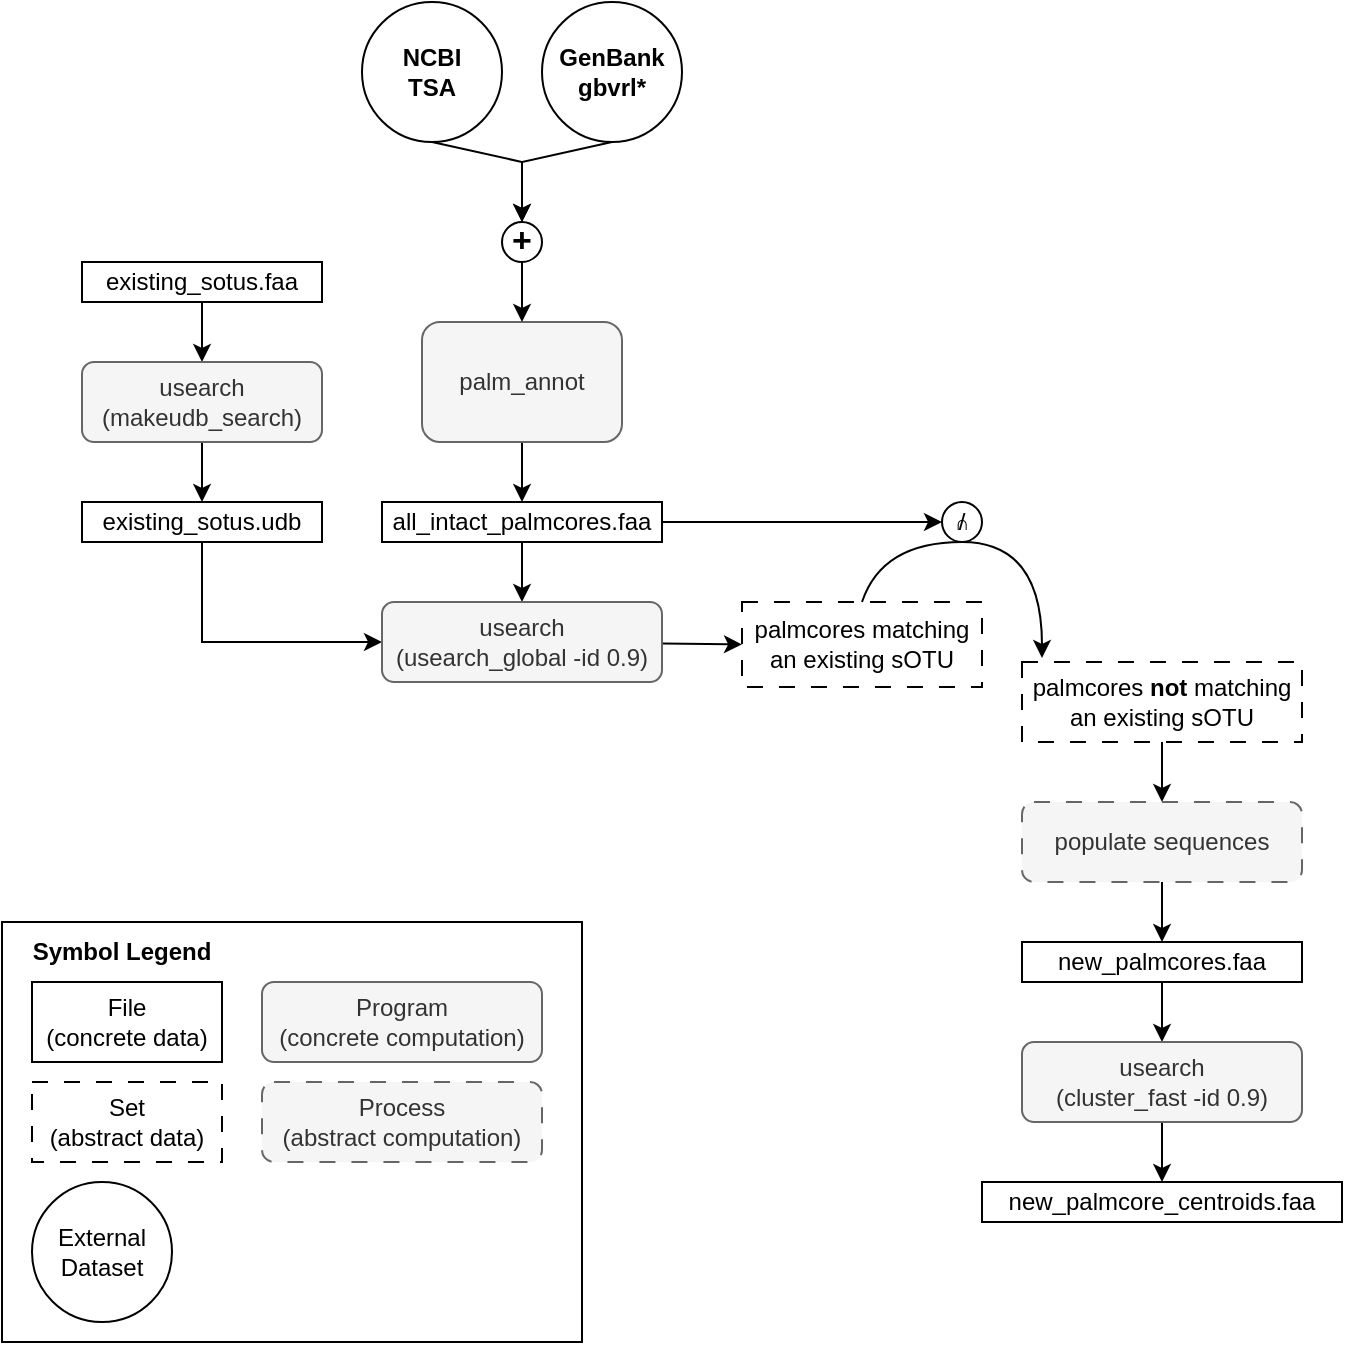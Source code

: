 <mxfile version="24.7.5">
  <diagram name="Page-1" id="xePpAwtWUjEFdL4y1r4D">
    <mxGraphModel dx="397" dy="383" grid="1" gridSize="10" guides="1" tooltips="1" connect="1" arrows="1" fold="1" page="1" pageScale="1" pageWidth="850" pageHeight="1100" math="0" shadow="0">
      <root>
        <mxCell id="0" />
        <mxCell id="1" parent="0" />
        <mxCell id="pcEnY2RNjyqCKXGkyiXo-41" value="" style="rounded=0;whiteSpace=wrap;html=1;" vertex="1" parent="1">
          <mxGeometry x="40" y="590" width="290" height="210" as="geometry" />
        </mxCell>
        <mxCell id="pcEnY2RNjyqCKXGkyiXo-20" style="edgeStyle=none;rounded=0;orthogonalLoop=1;jettySize=auto;html=1;exitX=0.5;exitY=1;exitDx=0;exitDy=0;entryX=0.5;entryY=0;entryDx=0;entryDy=0;" edge="1" parent="1" source="pcEnY2RNjyqCKXGkyiXo-3" target="pcEnY2RNjyqCKXGkyiXo-6">
          <mxGeometry relative="1" as="geometry">
            <Array as="points">
              <mxPoint x="300" y="210" />
            </Array>
          </mxGeometry>
        </mxCell>
        <mxCell id="pcEnY2RNjyqCKXGkyiXo-3" value="&lt;div&gt;&lt;b&gt;NCBI&lt;/b&gt;&lt;/div&gt;&lt;div&gt;&lt;b&gt;TSA&lt;br&gt;&lt;/b&gt;&lt;/div&gt;" style="ellipse;whiteSpace=wrap;html=1;aspect=fixed;" vertex="1" parent="1">
          <mxGeometry x="220" y="130" width="70" height="70" as="geometry" />
        </mxCell>
        <mxCell id="pcEnY2RNjyqCKXGkyiXo-21" style="edgeStyle=none;rounded=0;orthogonalLoop=1;jettySize=auto;html=1;exitX=0.5;exitY=1;exitDx=0;exitDy=0;" edge="1" parent="1" source="pcEnY2RNjyqCKXGkyiXo-4">
          <mxGeometry relative="1" as="geometry">
            <mxPoint x="300" y="240" as="targetPoint" />
            <Array as="points">
              <mxPoint x="300" y="210" />
            </Array>
          </mxGeometry>
        </mxCell>
        <mxCell id="pcEnY2RNjyqCKXGkyiXo-4" value="&lt;div&gt;&lt;b&gt;GenBank&lt;/b&gt;&lt;/div&gt;&lt;div&gt;&lt;b&gt;gbvrl*&lt;br&gt;&lt;/b&gt;&lt;/div&gt;" style="ellipse;whiteSpace=wrap;html=1;aspect=fixed;" vertex="1" parent="1">
          <mxGeometry x="310" y="130" width="70" height="70" as="geometry" />
        </mxCell>
        <mxCell id="pcEnY2RNjyqCKXGkyiXo-24" style="edgeStyle=none;rounded=0;orthogonalLoop=1;jettySize=auto;html=1;entryX=0.5;entryY=0;entryDx=0;entryDy=0;" edge="1" parent="1" source="pcEnY2RNjyqCKXGkyiXo-5" target="pcEnY2RNjyqCKXGkyiXo-23">
          <mxGeometry relative="1" as="geometry" />
        </mxCell>
        <mxCell id="pcEnY2RNjyqCKXGkyiXo-5" value="palm_annot" style="rounded=1;whiteSpace=wrap;html=1;fillColor=#f5f5f5;strokeColor=#666666;fontColor=#333333;" vertex="1" parent="1">
          <mxGeometry x="250" y="290" width="100" height="60" as="geometry" />
        </mxCell>
        <mxCell id="pcEnY2RNjyqCKXGkyiXo-22" style="edgeStyle=none;rounded=0;orthogonalLoop=1;jettySize=auto;html=1;entryX=0.5;entryY=0;entryDx=0;entryDy=0;" edge="1" parent="1" source="pcEnY2RNjyqCKXGkyiXo-6" target="pcEnY2RNjyqCKXGkyiXo-5">
          <mxGeometry relative="1" as="geometry" />
        </mxCell>
        <mxCell id="pcEnY2RNjyqCKXGkyiXo-6" value="&lt;font size=&quot;1&quot;&gt;&lt;b&gt;&lt;font style=&quot;font-size: 17px;&quot;&gt;+&lt;/font&gt;&lt;/b&gt;&lt;/font&gt;" style="ellipse;whiteSpace=wrap;html=1;aspect=fixed;" vertex="1" parent="1">
          <mxGeometry x="290" y="240" width="20" height="20" as="geometry" />
        </mxCell>
        <mxCell id="pcEnY2RNjyqCKXGkyiXo-31" style="edgeStyle=none;rounded=0;orthogonalLoop=1;jettySize=auto;html=1;entryX=0.5;entryY=0;entryDx=0;entryDy=0;" edge="1" parent="1" source="pcEnY2RNjyqCKXGkyiXo-23" target="pcEnY2RNjyqCKXGkyiXo-30">
          <mxGeometry relative="1" as="geometry" />
        </mxCell>
        <mxCell id="pcEnY2RNjyqCKXGkyiXo-45" style="edgeStyle=none;rounded=0;orthogonalLoop=1;jettySize=auto;html=1;entryX=0;entryY=0.5;entryDx=0;entryDy=0;" edge="1" parent="1" source="pcEnY2RNjyqCKXGkyiXo-23" target="pcEnY2RNjyqCKXGkyiXo-44">
          <mxGeometry relative="1" as="geometry" />
        </mxCell>
        <mxCell id="pcEnY2RNjyqCKXGkyiXo-23" value="&lt;div&gt;all_intact_palmcores.faa&lt;/div&gt;" style="rounded=0;whiteSpace=wrap;html=1;" vertex="1" parent="1">
          <mxGeometry x="230" y="380" width="140" height="20" as="geometry" />
        </mxCell>
        <mxCell id="pcEnY2RNjyqCKXGkyiXo-28" style="edgeStyle=none;rounded=0;orthogonalLoop=1;jettySize=auto;html=1;entryX=0.5;entryY=0;entryDx=0;entryDy=0;" edge="1" parent="1" source="pcEnY2RNjyqCKXGkyiXo-25" target="pcEnY2RNjyqCKXGkyiXo-26">
          <mxGeometry relative="1" as="geometry" />
        </mxCell>
        <mxCell id="pcEnY2RNjyqCKXGkyiXo-25" value="&lt;div&gt;existing_sotus.faa&lt;/div&gt;" style="rounded=0;whiteSpace=wrap;html=1;" vertex="1" parent="1">
          <mxGeometry x="80" y="260" width="120" height="20" as="geometry" />
        </mxCell>
        <mxCell id="pcEnY2RNjyqCKXGkyiXo-29" style="edgeStyle=none;rounded=0;orthogonalLoop=1;jettySize=auto;html=1;entryX=0.5;entryY=0;entryDx=0;entryDy=0;" edge="1" parent="1" source="pcEnY2RNjyqCKXGkyiXo-26" target="pcEnY2RNjyqCKXGkyiXo-27">
          <mxGeometry relative="1" as="geometry" />
        </mxCell>
        <mxCell id="pcEnY2RNjyqCKXGkyiXo-26" value="&lt;div&gt;usearch&lt;/div&gt;&lt;div&gt;(makeudb_search)&lt;br&gt;&lt;/div&gt;" style="rounded=1;whiteSpace=wrap;html=1;fillColor=#f5f5f5;strokeColor=#666666;fontColor=#333333;" vertex="1" parent="1">
          <mxGeometry x="80" y="310" width="120" height="40" as="geometry" />
        </mxCell>
        <mxCell id="pcEnY2RNjyqCKXGkyiXo-32" style="edgeStyle=none;rounded=0;orthogonalLoop=1;jettySize=auto;html=1;exitX=0.5;exitY=1;exitDx=0;exitDy=0;entryX=0;entryY=0.5;entryDx=0;entryDy=0;" edge="1" parent="1" source="pcEnY2RNjyqCKXGkyiXo-27" target="pcEnY2RNjyqCKXGkyiXo-30">
          <mxGeometry relative="1" as="geometry">
            <Array as="points">
              <mxPoint x="140" y="450" />
            </Array>
          </mxGeometry>
        </mxCell>
        <mxCell id="pcEnY2RNjyqCKXGkyiXo-27" value="&lt;div&gt;existing_sotus.udb&lt;/div&gt;" style="rounded=0;whiteSpace=wrap;html=1;" vertex="1" parent="1">
          <mxGeometry x="80" y="380" width="120" height="20" as="geometry" />
        </mxCell>
        <mxCell id="pcEnY2RNjyqCKXGkyiXo-34" style="edgeStyle=none;rounded=0;orthogonalLoop=1;jettySize=auto;html=1;entryX=0;entryY=0.5;entryDx=0;entryDy=0;" edge="1" parent="1" source="pcEnY2RNjyqCKXGkyiXo-30" target="pcEnY2RNjyqCKXGkyiXo-33">
          <mxGeometry relative="1" as="geometry" />
        </mxCell>
        <mxCell id="pcEnY2RNjyqCKXGkyiXo-30" value="&lt;div&gt;usearch&lt;/div&gt;&lt;div&gt;(usearch_global -id 0.9)&lt;br&gt;&lt;/div&gt;" style="rounded=1;whiteSpace=wrap;html=1;fillColor=#f5f5f5;strokeColor=#666666;fontColor=#333333;" vertex="1" parent="1">
          <mxGeometry x="230" y="430" width="140" height="40" as="geometry" />
        </mxCell>
        <mxCell id="pcEnY2RNjyqCKXGkyiXo-33" value="&lt;div&gt;palmcores matching an existing sOTU&lt;/div&gt;" style="rounded=0;whiteSpace=wrap;html=1;dashed=1;dashPattern=8 8;" vertex="1" parent="1">
          <mxGeometry x="410" y="430" width="120" height="42.5" as="geometry" />
        </mxCell>
        <mxCell id="pcEnY2RNjyqCKXGkyiXo-35" value="&lt;div&gt;External&lt;/div&gt;&lt;div&gt;Dataset&lt;br&gt;&lt;/div&gt;" style="ellipse;whiteSpace=wrap;html=1;aspect=fixed;" vertex="1" parent="1">
          <mxGeometry x="55" y="720" width="70" height="70" as="geometry" />
        </mxCell>
        <mxCell id="pcEnY2RNjyqCKXGkyiXo-36" value="&lt;div&gt;File&lt;/div&gt;&lt;div&gt;(concrete data)&lt;br&gt;&lt;/div&gt;" style="rounded=0;whiteSpace=wrap;html=1;" vertex="1" parent="1">
          <mxGeometry x="55" y="620" width="95" height="40" as="geometry" />
        </mxCell>
        <mxCell id="pcEnY2RNjyqCKXGkyiXo-37" value="&lt;div&gt;Set&lt;/div&gt;&lt;div&gt;(abstract data)&lt;br&gt;&lt;/div&gt;" style="rounded=0;whiteSpace=wrap;html=1;dashed=1;dashPattern=8 8;" vertex="1" parent="1">
          <mxGeometry x="55" y="670" width="95" height="40" as="geometry" />
        </mxCell>
        <mxCell id="pcEnY2RNjyqCKXGkyiXo-38" value="&lt;div&gt;Program&lt;/div&gt;&lt;div&gt;(concrete computation)&lt;br&gt;&lt;/div&gt;" style="rounded=1;whiteSpace=wrap;html=1;fillColor=#f5f5f5;strokeColor=#666666;fontColor=#333333;" vertex="1" parent="1">
          <mxGeometry x="170" y="620" width="140" height="40" as="geometry" />
        </mxCell>
        <mxCell id="pcEnY2RNjyqCKXGkyiXo-40" value="Symbol Legend" style="text;html=1;align=center;verticalAlign=middle;whiteSpace=wrap;rounded=0;fontStyle=1" vertex="1" parent="1">
          <mxGeometry x="50" y="590" width="100" height="30" as="geometry" />
        </mxCell>
        <mxCell id="pcEnY2RNjyqCKXGkyiXo-50" style="edgeStyle=none;rounded=0;orthogonalLoop=1;jettySize=auto;html=1;entryX=0.5;entryY=0;entryDx=0;entryDy=0;" edge="1" parent="1" source="pcEnY2RNjyqCKXGkyiXo-42" target="pcEnY2RNjyqCKXGkyiXo-49">
          <mxGeometry relative="1" as="geometry" />
        </mxCell>
        <mxCell id="pcEnY2RNjyqCKXGkyiXo-42" value="&lt;div&gt;palmcores &lt;b&gt;not&lt;/b&gt; matching an existing sOTU&lt;/div&gt;" style="rounded=0;whiteSpace=wrap;html=1;dashed=1;dashPattern=8 8;" vertex="1" parent="1">
          <mxGeometry x="550" y="460" width="140" height="40" as="geometry" />
        </mxCell>
        <mxCell id="pcEnY2RNjyqCKXGkyiXo-43" value="&lt;font size=&quot;1&quot;&gt;&lt;b&gt;∩&lt;/b&gt;&lt;/font&gt;" style="ellipse;whiteSpace=wrap;html=1;aspect=fixed;" vertex="1" parent="1">
          <mxGeometry x="510" y="380" width="20" height="20" as="geometry" />
        </mxCell>
        <mxCell id="pcEnY2RNjyqCKXGkyiXo-44" value="/" style="text;html=1;align=center;verticalAlign=middle;whiteSpace=wrap;rounded=0;" vertex="1" parent="1">
          <mxGeometry x="510" y="380" width="20" height="20" as="geometry" />
        </mxCell>
        <mxCell id="pcEnY2RNjyqCKXGkyiXo-47" value="" style="curved=1;endArrow=classic;html=1;rounded=0;exitX=0.5;exitY=0;exitDx=0;exitDy=0;" edge="1" parent="1" source="pcEnY2RNjyqCKXGkyiXo-33">
          <mxGeometry width="50" height="50" relative="1" as="geometry">
            <mxPoint x="470" y="470" as="sourcePoint" />
            <mxPoint x="560" y="458" as="targetPoint" />
            <Array as="points">
              <mxPoint x="480" y="400" />
              <mxPoint x="560" y="400" />
            </Array>
          </mxGeometry>
        </mxCell>
        <mxCell id="pcEnY2RNjyqCKXGkyiXo-48" value="&lt;div&gt;Process&lt;/div&gt;&lt;div&gt;(abstract computation)&lt;br&gt;&lt;/div&gt;" style="rounded=1;whiteSpace=wrap;html=1;fillColor=#f5f5f5;strokeColor=#666666;fontColor=#333333;dashed=1;dashPattern=8 8;" vertex="1" parent="1">
          <mxGeometry x="170" y="670" width="140" height="40" as="geometry" />
        </mxCell>
        <mxCell id="pcEnY2RNjyqCKXGkyiXo-52" style="edgeStyle=none;rounded=0;orthogonalLoop=1;jettySize=auto;html=1;entryX=0.5;entryY=0;entryDx=0;entryDy=0;" edge="1" parent="1" source="pcEnY2RNjyqCKXGkyiXo-49" target="pcEnY2RNjyqCKXGkyiXo-51">
          <mxGeometry relative="1" as="geometry" />
        </mxCell>
        <mxCell id="pcEnY2RNjyqCKXGkyiXo-49" value="populate sequences" style="rounded=1;whiteSpace=wrap;html=1;fillColor=#f5f5f5;strokeColor=#666666;fontColor=#333333;dashed=1;dashPattern=8 8;" vertex="1" parent="1">
          <mxGeometry x="550" y="530" width="140" height="40" as="geometry" />
        </mxCell>
        <mxCell id="pcEnY2RNjyqCKXGkyiXo-54" style="edgeStyle=none;rounded=0;orthogonalLoop=1;jettySize=auto;html=1;entryX=0.5;entryY=0;entryDx=0;entryDy=0;" edge="1" parent="1" source="pcEnY2RNjyqCKXGkyiXo-51" target="pcEnY2RNjyqCKXGkyiXo-53">
          <mxGeometry relative="1" as="geometry" />
        </mxCell>
        <mxCell id="pcEnY2RNjyqCKXGkyiXo-51" value="&lt;div&gt;new_palmcores.faa&lt;/div&gt;" style="rounded=0;whiteSpace=wrap;html=1;" vertex="1" parent="1">
          <mxGeometry x="550" y="600" width="140" height="20" as="geometry" />
        </mxCell>
        <mxCell id="pcEnY2RNjyqCKXGkyiXo-56" style="edgeStyle=none;rounded=0;orthogonalLoop=1;jettySize=auto;html=1;entryX=0.5;entryY=0;entryDx=0;entryDy=0;" edge="1" parent="1" source="pcEnY2RNjyqCKXGkyiXo-53" target="pcEnY2RNjyqCKXGkyiXo-55">
          <mxGeometry relative="1" as="geometry" />
        </mxCell>
        <mxCell id="pcEnY2RNjyqCKXGkyiXo-53" value="&lt;div&gt;usearch&lt;/div&gt;&lt;div&gt;(cluster_fast -id 0.9)&lt;br&gt;&lt;/div&gt;" style="rounded=1;whiteSpace=wrap;html=1;fillColor=#f5f5f5;strokeColor=#666666;fontColor=#333333;" vertex="1" parent="1">
          <mxGeometry x="550" y="650" width="140" height="40" as="geometry" />
        </mxCell>
        <mxCell id="pcEnY2RNjyqCKXGkyiXo-55" value="&lt;div&gt;new_palmcore_centroids.faa&lt;/div&gt;" style="rounded=0;whiteSpace=wrap;html=1;" vertex="1" parent="1">
          <mxGeometry x="530" y="720" width="180" height="20" as="geometry" />
        </mxCell>
      </root>
    </mxGraphModel>
  </diagram>
</mxfile>
